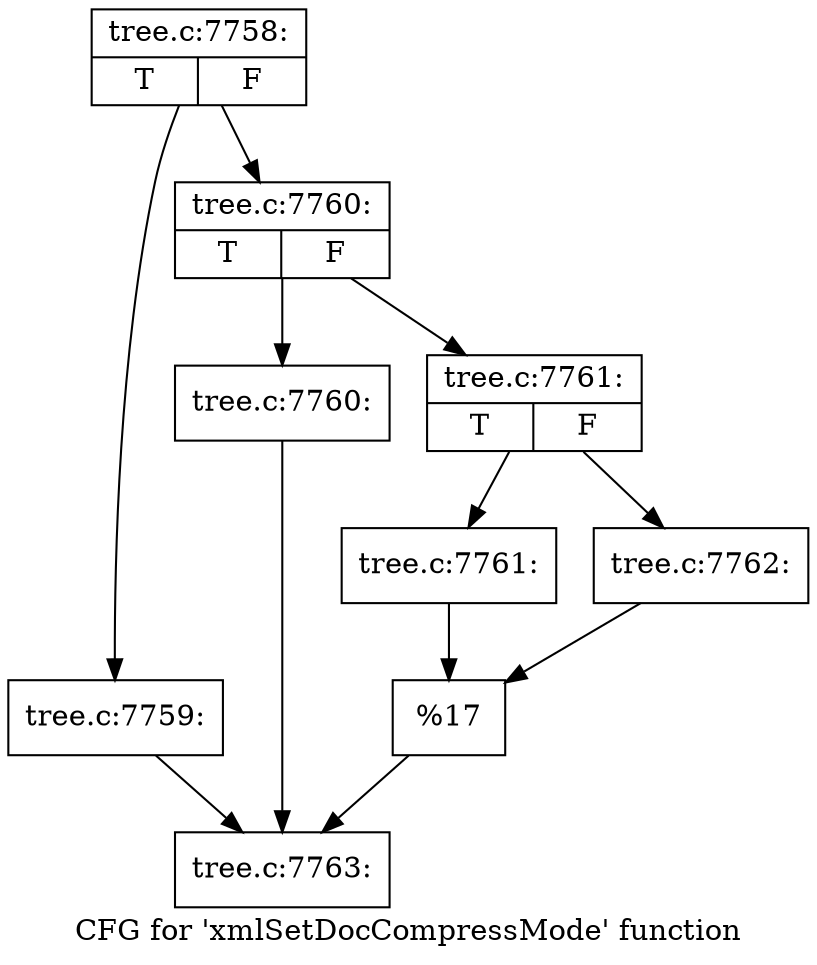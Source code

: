 digraph "CFG for 'xmlSetDocCompressMode' function" {
	label="CFG for 'xmlSetDocCompressMode' function";

	Node0x46d8a10 [shape=record,label="{tree.c:7758:|{<s0>T|<s1>F}}"];
	Node0x46d8a10 -> Node0x46d90c0;
	Node0x46d8a10 -> Node0x46d9110;
	Node0x46d90c0 [shape=record,label="{tree.c:7759:}"];
	Node0x46d90c0 -> Node0x46d8510;
	Node0x46d9110 [shape=record,label="{tree.c:7760:|{<s0>T|<s1>F}}"];
	Node0x46d9110 -> Node0x46d9190;
	Node0x46d9110 -> Node0x46d8560;
	Node0x46d9190 [shape=record,label="{tree.c:7760:}"];
	Node0x46d9190 -> Node0x46d8510;
	Node0x46d8560 [shape=record,label="{tree.c:7761:|{<s0>T|<s1>F}}"];
	Node0x46d8560 -> Node0x46d9d50;
	Node0x46d8560 -> Node0x46d9df0;
	Node0x46d9d50 [shape=record,label="{tree.c:7761:}"];
	Node0x46d9d50 -> Node0x46d9da0;
	Node0x46d9df0 [shape=record,label="{tree.c:7762:}"];
	Node0x46d9df0 -> Node0x46d9da0;
	Node0x46d9da0 [shape=record,label="{%17}"];
	Node0x46d9da0 -> Node0x46d8510;
	Node0x46d8510 [shape=record,label="{tree.c:7763:}"];
}
